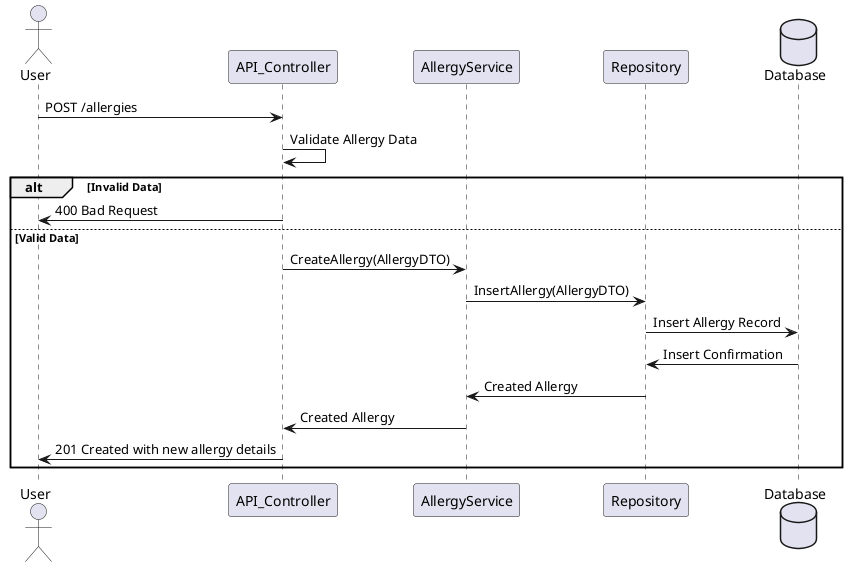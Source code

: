 @startuml
actor User
participant API_Controller
participant AllergyService
participant Repository
database Database

User -> API_Controller: POST /allergies
API_Controller -> API_Controller: Validate Allergy Data
alt Invalid Data
    API_Controller -> User: 400 Bad Request
else Valid Data
    API_Controller -> AllergyService: CreateAllergy(AllergyDTO)
    AllergyService -> Repository: InsertAllergy(AllergyDTO)
    Repository -> Database: Insert Allergy Record
    Database -> Repository: Insert Confirmation
    Repository -> AllergyService: Created Allergy
    AllergyService -> API_Controller: Created Allergy
    API_Controller -> User: 201 Created with new allergy details
end
@enduml
